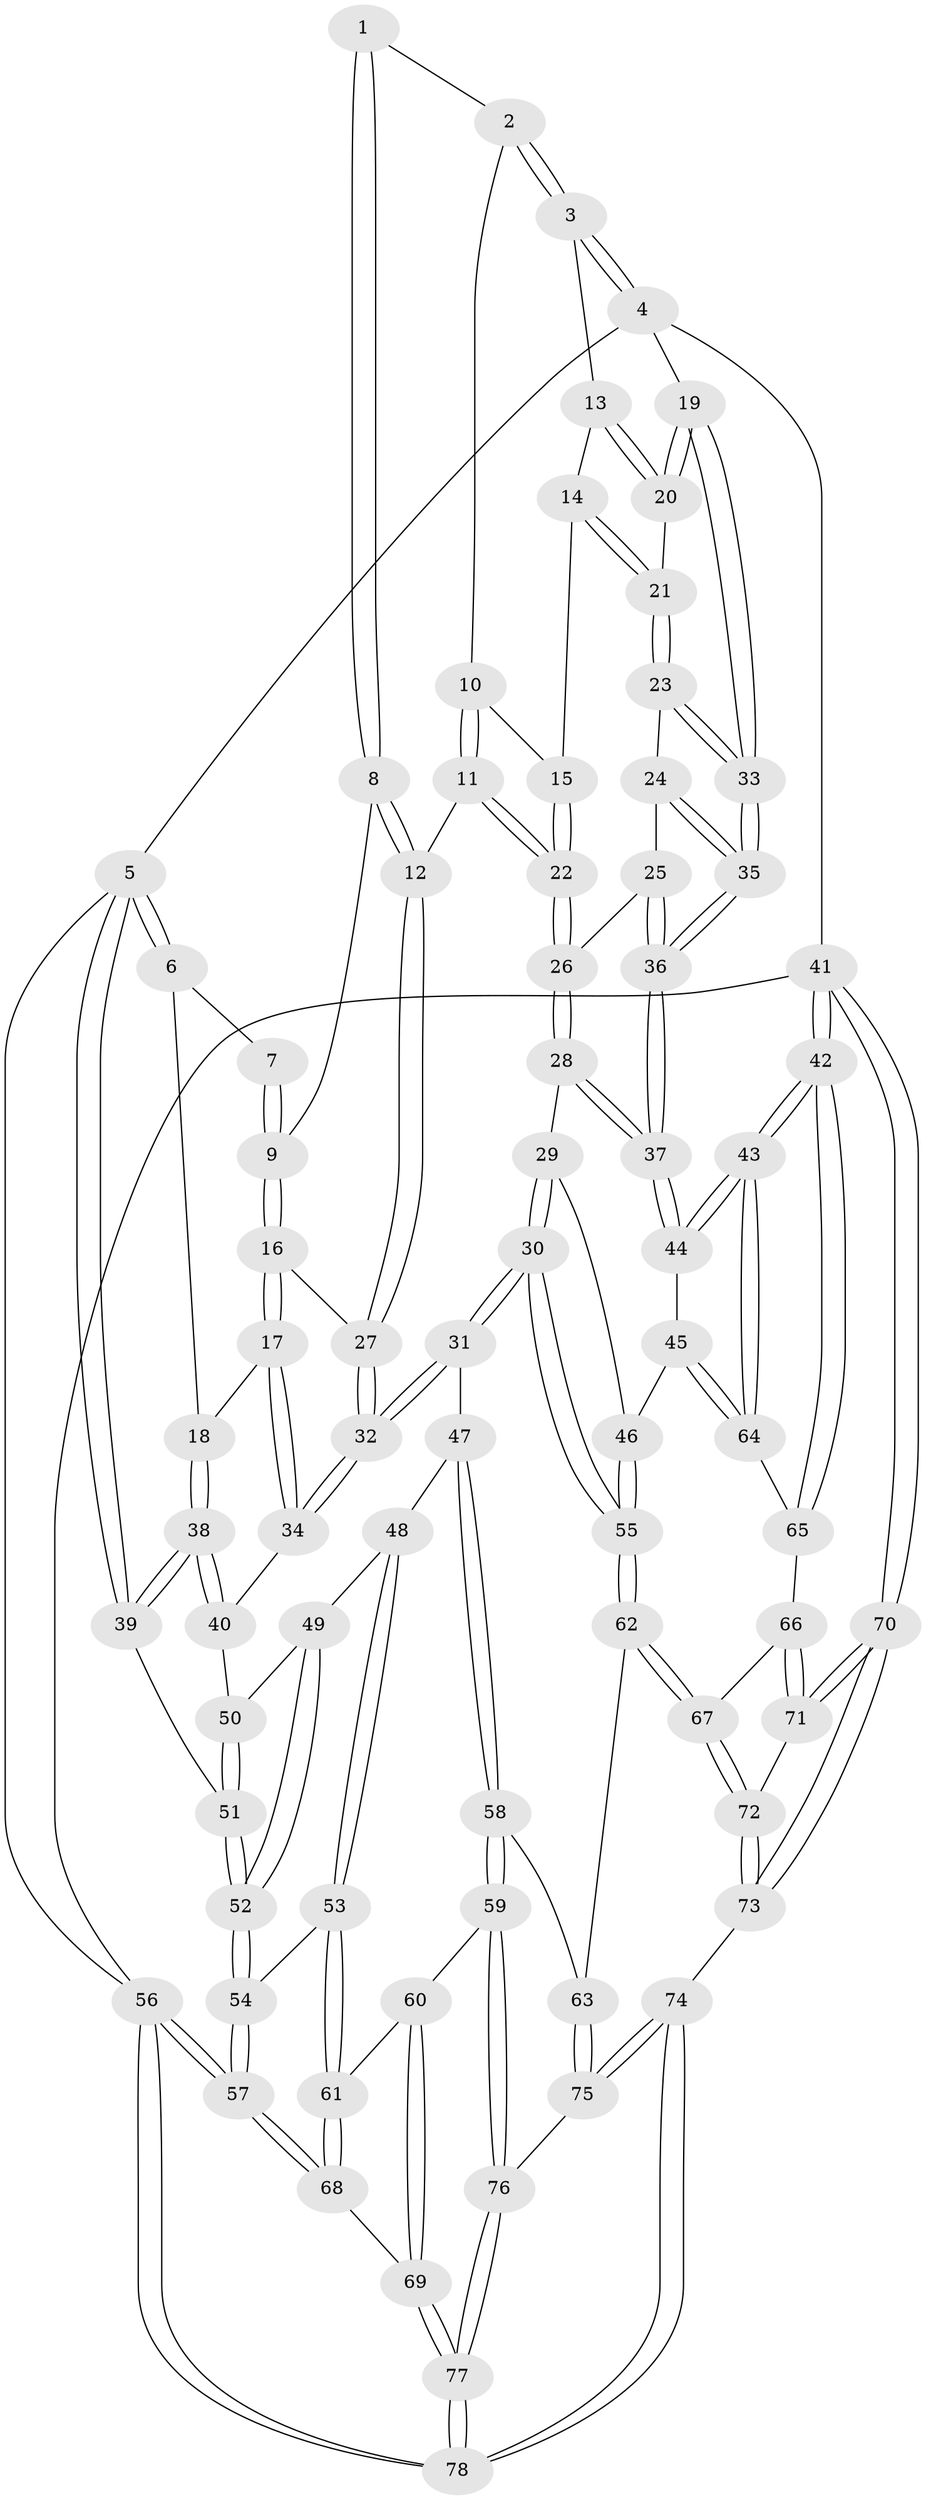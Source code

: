 // Generated by graph-tools (version 1.1) at 2025/27/03/09/25 03:27:02]
// undirected, 78 vertices, 192 edges
graph export_dot {
graph [start="1"]
  node [color=gray90,style=filled];
  1 [pos="+0.5049254028367146+0"];
  2 [pos="+0.6625870190869568+0"];
  3 [pos="+0.7914804625701051+0"];
  4 [pos="+1+0"];
  5 [pos="+0+0"];
  6 [pos="+0.04848700066845329+0"];
  7 [pos="+0.3368809779590518+0"];
  8 [pos="+0.48481329359108055+0.010699854840360876"];
  9 [pos="+0.3479464439307151+0.07026348664681019"];
  10 [pos="+0.6263296989011199+0"];
  11 [pos="+0.5763268400117868+0.12519625884803995"];
  12 [pos="+0.5325560813672119+0.12384301267049398"];
  13 [pos="+0.7465750194377887+0"];
  14 [pos="+0.6953609774443689+0.0626758134861118"];
  15 [pos="+0.674069286587859+0.07517196573991698"];
  16 [pos="+0.3238074432344164+0.13928885427079585"];
  17 [pos="+0.2210263369862814+0.2070137699066266"];
  18 [pos="+0.19649098615790944+0.19900592406802473"];
  19 [pos="+1+0"];
  20 [pos="+0.7851539797393385+0.14347674590573187"];
  21 [pos="+0.776421401655482+0.15472995704967515"];
  22 [pos="+0.6091597868383372+0.1429643653828266"];
  23 [pos="+0.7615145418979007+0.18229142681201532"];
  24 [pos="+0.7254619553529917+0.22461429763128804"];
  25 [pos="+0.7140885142071738+0.2348355715432931"];
  26 [pos="+0.6987531474272242+0.2466315082569353"];
  27 [pos="+0.4871820917316822+0.15404431749227565"];
  28 [pos="+0.6886017184970997+0.3109973024676255"];
  29 [pos="+0.6421934228630335+0.3743542845481463"];
  30 [pos="+0.5274221191772309+0.4971348951180598"];
  31 [pos="+0.5097863799339115+0.4903105181088344"];
  32 [pos="+0.48708153914541674+0.4655726745980145"];
  33 [pos="+1+0.2692857305765368"];
  34 [pos="+0.31131456017264153+0.3536336184589641"];
  35 [pos="+1+0.2809089917499618"];
  36 [pos="+1+0.3420097658940446"];
  37 [pos="+1+0.4300371985580247"];
  38 [pos="+0+0.3096147218315741"];
  39 [pos="+0+0.31370185323757893"];
  40 [pos="+0.1826314238621867+0.46970207760702143"];
  41 [pos="+1+1"];
  42 [pos="+1+1"];
  43 [pos="+1+1"];
  44 [pos="+1+0.4824974611424531"];
  45 [pos="+1+0.5146208373635798"];
  46 [pos="+0.9867872736973412+0.5155139207792206"];
  47 [pos="+0.2745389455147521+0.626985941798768"];
  48 [pos="+0.18805790939292025+0.5892702174504479"];
  49 [pos="+0.18001688852519004+0.5752686706818451"];
  50 [pos="+0.1769615227096836+0.5019889642971371"];
  51 [pos="+0+0.48546060956916487"];
  52 [pos="+0+0.5029359693707094"];
  53 [pos="+0.09376011766907312+0.67732132872076"];
  54 [pos="+0+0.5448478410306751"];
  55 [pos="+0.5670730090992979+0.5642777706424214"];
  56 [pos="+0+1"];
  57 [pos="+0+0.8509672828835292"];
  58 [pos="+0.26257292961135775+0.74869799055086"];
  59 [pos="+0.25589972422313134+0.7750580509372987"];
  60 [pos="+0.14880901805683497+0.7643916889829403"];
  61 [pos="+0.10819445011472435+0.7494816566570566"];
  62 [pos="+0.5773828451028741+0.61459000724646"];
  63 [pos="+0.5264134183443893+0.688423506284879"];
  64 [pos="+0.842619613768661+0.7225267333927045"];
  65 [pos="+0.8332466829387822+0.7287494690824848"];
  66 [pos="+0.8332130921108933+0.7287687653969336"];
  67 [pos="+0.6166859723403977+0.6565597067056982"];
  68 [pos="+0.03268462597187157+0.8057927540495956"];
  69 [pos="+0.12220670060927369+0.910722421415928"];
  70 [pos="+1+1"];
  71 [pos="+0.8323039793294469+0.8061829251418767"];
  72 [pos="+0.6790883515024843+0.9232279261626031"];
  73 [pos="+0.6418494961772725+1"];
  74 [pos="+0.6064657697563135+1"];
  75 [pos="+0.43582354102762483+0.8532360951780926"];
  76 [pos="+0.29154064462053425+0.8513825346656262"];
  77 [pos="+0.18421850547935087+1"];
  78 [pos="+0.13009671675966597+1"];
  1 -- 2;
  1 -- 8;
  1 -- 8;
  2 -- 3;
  2 -- 3;
  2 -- 10;
  3 -- 4;
  3 -- 4;
  3 -- 13;
  4 -- 5;
  4 -- 19;
  4 -- 41;
  5 -- 6;
  5 -- 6;
  5 -- 39;
  5 -- 39;
  5 -- 56;
  6 -- 7;
  6 -- 18;
  7 -- 9;
  7 -- 9;
  8 -- 9;
  8 -- 12;
  8 -- 12;
  9 -- 16;
  9 -- 16;
  10 -- 11;
  10 -- 11;
  10 -- 15;
  11 -- 12;
  11 -- 22;
  11 -- 22;
  12 -- 27;
  12 -- 27;
  13 -- 14;
  13 -- 20;
  13 -- 20;
  14 -- 15;
  14 -- 21;
  14 -- 21;
  15 -- 22;
  15 -- 22;
  16 -- 17;
  16 -- 17;
  16 -- 27;
  17 -- 18;
  17 -- 34;
  17 -- 34;
  18 -- 38;
  18 -- 38;
  19 -- 20;
  19 -- 20;
  19 -- 33;
  19 -- 33;
  20 -- 21;
  21 -- 23;
  21 -- 23;
  22 -- 26;
  22 -- 26;
  23 -- 24;
  23 -- 33;
  23 -- 33;
  24 -- 25;
  24 -- 35;
  24 -- 35;
  25 -- 26;
  25 -- 36;
  25 -- 36;
  26 -- 28;
  26 -- 28;
  27 -- 32;
  27 -- 32;
  28 -- 29;
  28 -- 37;
  28 -- 37;
  29 -- 30;
  29 -- 30;
  29 -- 46;
  30 -- 31;
  30 -- 31;
  30 -- 55;
  30 -- 55;
  31 -- 32;
  31 -- 32;
  31 -- 47;
  32 -- 34;
  32 -- 34;
  33 -- 35;
  33 -- 35;
  34 -- 40;
  35 -- 36;
  35 -- 36;
  36 -- 37;
  36 -- 37;
  37 -- 44;
  37 -- 44;
  38 -- 39;
  38 -- 39;
  38 -- 40;
  38 -- 40;
  39 -- 51;
  40 -- 50;
  41 -- 42;
  41 -- 42;
  41 -- 70;
  41 -- 70;
  41 -- 56;
  42 -- 43;
  42 -- 43;
  42 -- 65;
  42 -- 65;
  43 -- 44;
  43 -- 44;
  43 -- 64;
  43 -- 64;
  44 -- 45;
  45 -- 46;
  45 -- 64;
  45 -- 64;
  46 -- 55;
  46 -- 55;
  47 -- 48;
  47 -- 58;
  47 -- 58;
  48 -- 49;
  48 -- 53;
  48 -- 53;
  49 -- 50;
  49 -- 52;
  49 -- 52;
  50 -- 51;
  50 -- 51;
  51 -- 52;
  51 -- 52;
  52 -- 54;
  52 -- 54;
  53 -- 54;
  53 -- 61;
  53 -- 61;
  54 -- 57;
  54 -- 57;
  55 -- 62;
  55 -- 62;
  56 -- 57;
  56 -- 57;
  56 -- 78;
  56 -- 78;
  57 -- 68;
  57 -- 68;
  58 -- 59;
  58 -- 59;
  58 -- 63;
  59 -- 60;
  59 -- 76;
  59 -- 76;
  60 -- 61;
  60 -- 69;
  60 -- 69;
  61 -- 68;
  61 -- 68;
  62 -- 63;
  62 -- 67;
  62 -- 67;
  63 -- 75;
  63 -- 75;
  64 -- 65;
  65 -- 66;
  66 -- 67;
  66 -- 71;
  66 -- 71;
  67 -- 72;
  67 -- 72;
  68 -- 69;
  69 -- 77;
  69 -- 77;
  70 -- 71;
  70 -- 71;
  70 -- 73;
  70 -- 73;
  71 -- 72;
  72 -- 73;
  72 -- 73;
  73 -- 74;
  74 -- 75;
  74 -- 75;
  74 -- 78;
  74 -- 78;
  75 -- 76;
  76 -- 77;
  76 -- 77;
  77 -- 78;
  77 -- 78;
}

